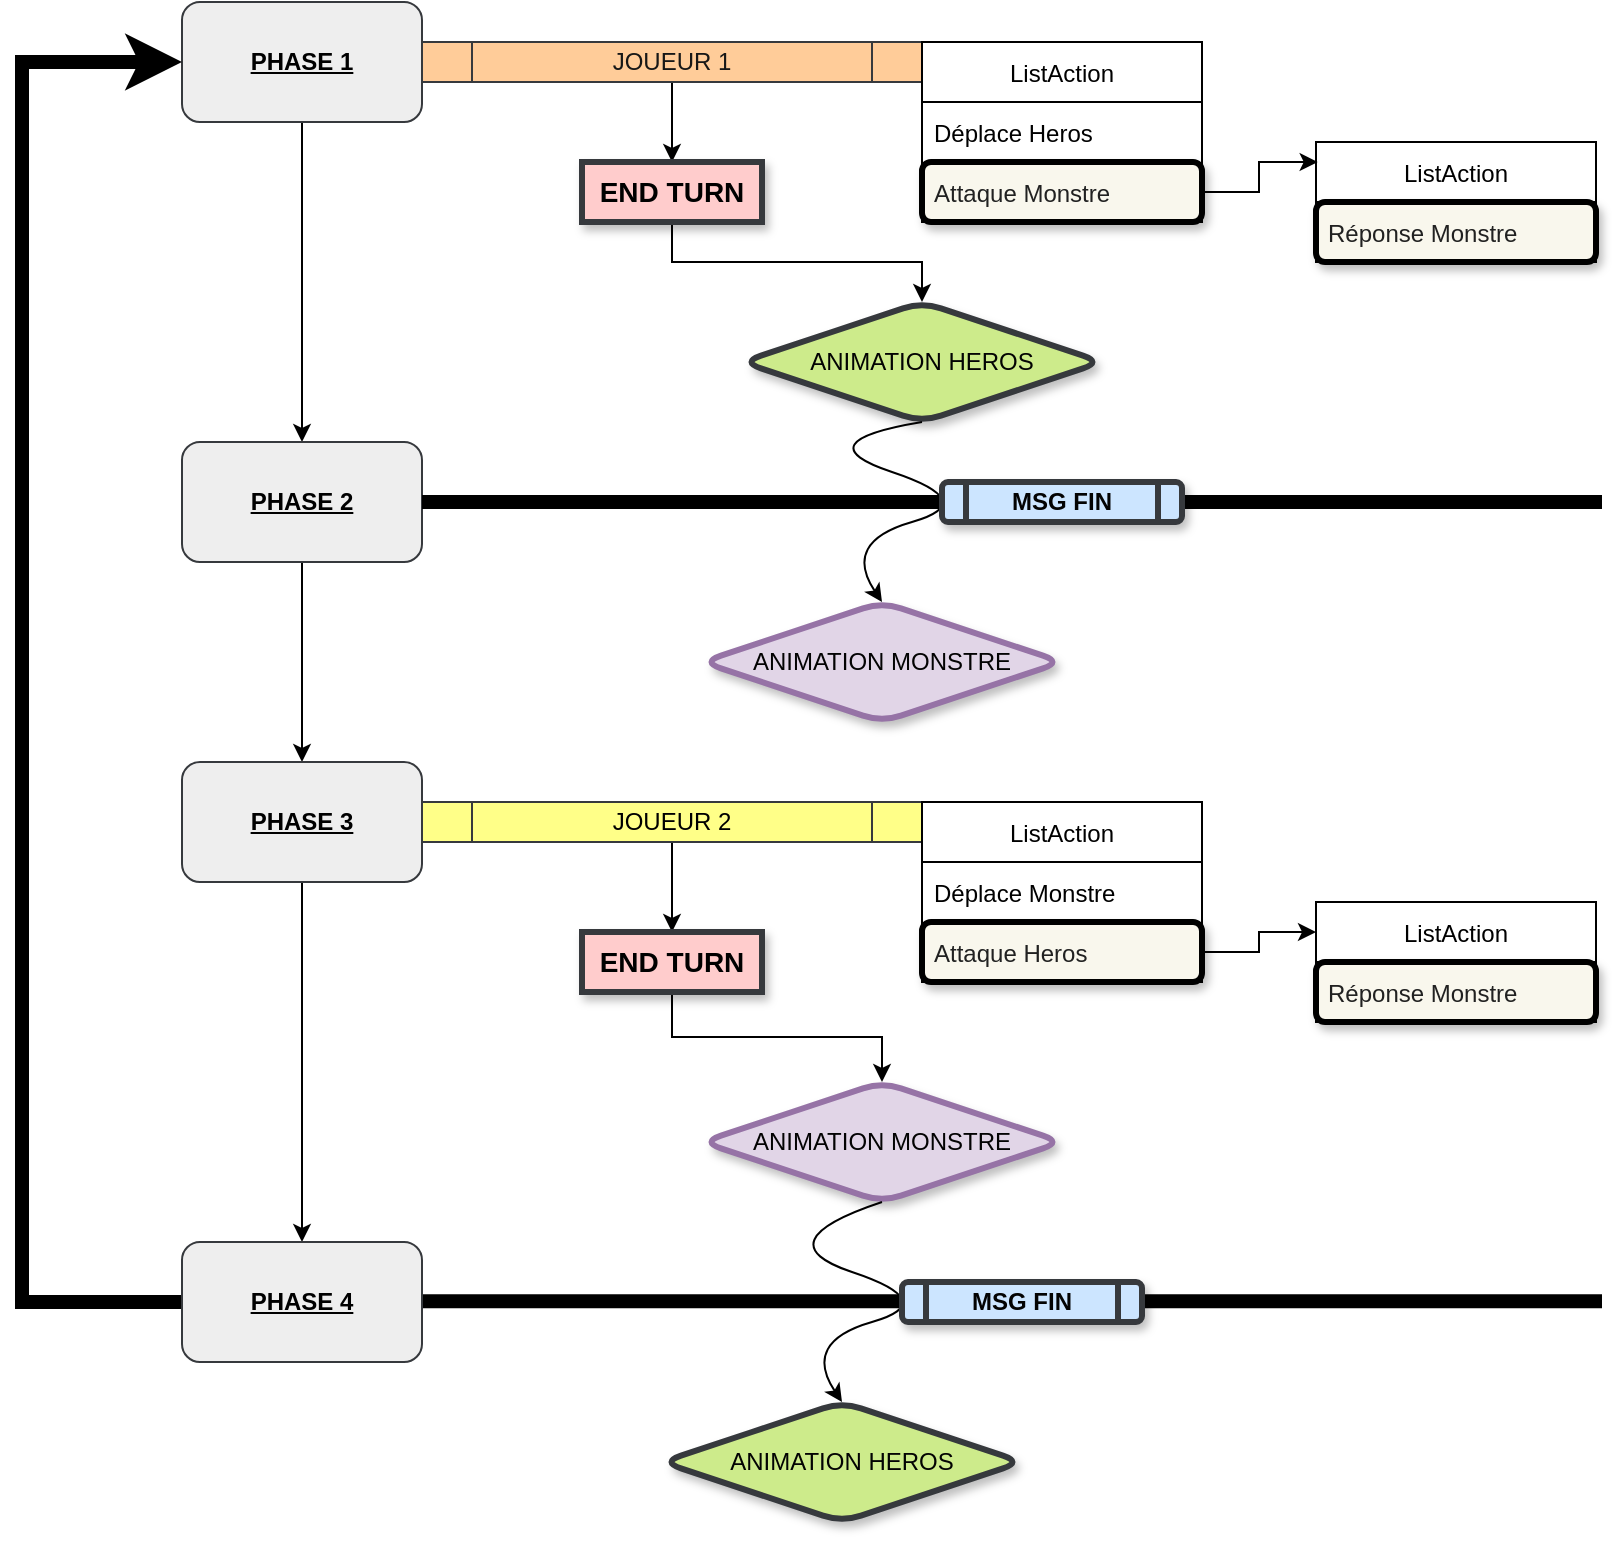 <mxfile version="16.1.0" type="device"><diagram id="TosW5P477tV-oERHhDZi" name="Page-1"><mxGraphModel dx="1185" dy="588" grid="1" gridSize="10" guides="1" tooltips="1" connect="1" arrows="1" fold="1" page="1" pageScale="1" pageWidth="827" pageHeight="1169" math="0" shadow="0"><root><mxCell id="0"/><mxCell id="1" parent="0"/><mxCell id="YRTcY2YyEi4c9JUwmMbp-57" value="" style="endArrow=none;html=1;rounded=0;fontColor=#000000;exitX=1;exitY=0.5;exitDx=0;exitDy=0;strokeWidth=7;" edge="1" parent="1"><mxGeometry width="50" height="50" relative="1" as="geometry"><mxPoint x="240" y="739.58" as="sourcePoint"/><mxPoint x="830" y="739.58" as="targetPoint"/></mxGeometry></mxCell><mxCell id="YRTcY2YyEi4c9JUwmMbp-31" style="edgeStyle=orthogonalEdgeStyle;curved=1;rounded=0;orthogonalLoop=1;jettySize=auto;html=1;entryX=0.5;entryY=0;entryDx=0;entryDy=0;fontColor=#050505;" edge="1" parent="1" source="YRTcY2YyEi4c9JUwmMbp-1" target="YRTcY2YyEi4c9JUwmMbp-2"><mxGeometry relative="1" as="geometry"/></mxCell><mxCell id="YRTcY2YyEi4c9JUwmMbp-1" value="PHASE 1" style="rounded=1;whiteSpace=wrap;html=1;fillColor=#eeeeee;strokeColor=#36393d;fontColor=#000000;fontStyle=5" vertex="1" parent="1"><mxGeometry x="120" y="90" width="120" height="60" as="geometry"/></mxCell><mxCell id="YRTcY2YyEi4c9JUwmMbp-32" style="edgeStyle=orthogonalEdgeStyle;curved=1;rounded=0;orthogonalLoop=1;jettySize=auto;html=1;fontColor=#050505;" edge="1" parent="1" source="YRTcY2YyEi4c9JUwmMbp-2" target="YRTcY2YyEi4c9JUwmMbp-3"><mxGeometry relative="1" as="geometry"/></mxCell><mxCell id="YRTcY2YyEi4c9JUwmMbp-2" value="PHASE 2" style="rounded=1;whiteSpace=wrap;html=1;fillColor=#eeeeee;strokeColor=#36393d;fontColor=#000000;fontStyle=5" vertex="1" parent="1"><mxGeometry x="120" y="310" width="120" height="60" as="geometry"/></mxCell><mxCell id="YRTcY2YyEi4c9JUwmMbp-33" style="edgeStyle=orthogonalEdgeStyle;curved=1;rounded=0;orthogonalLoop=1;jettySize=auto;html=1;entryX=0.5;entryY=0;entryDx=0;entryDy=0;fontColor=#050505;" edge="1" parent="1" source="YRTcY2YyEi4c9JUwmMbp-3" target="YRTcY2YyEi4c9JUwmMbp-4"><mxGeometry relative="1" as="geometry"/></mxCell><mxCell id="YRTcY2YyEi4c9JUwmMbp-3" value="PHASE 3" style="rounded=1;whiteSpace=wrap;html=1;fillColor=#eeeeee;strokeColor=#36393d;fontColor=#000000;fontStyle=5" vertex="1" parent="1"><mxGeometry x="120" y="470" width="120" height="60" as="geometry"/></mxCell><mxCell id="YRTcY2YyEi4c9JUwmMbp-58" style="edgeStyle=orthogonalEdgeStyle;rounded=0;orthogonalLoop=1;jettySize=auto;html=1;fontColor=#050505;strokeWidth=7;entryX=0;entryY=0.5;entryDx=0;entryDy=0;" edge="1" parent="1" source="YRTcY2YyEi4c9JUwmMbp-4" target="YRTcY2YyEi4c9JUwmMbp-1"><mxGeometry relative="1" as="geometry"><mxPoint x="100" y="120" as="targetPoint"/><Array as="points"><mxPoint x="40" y="740"/><mxPoint x="40" y="120"/></Array></mxGeometry></mxCell><mxCell id="YRTcY2YyEi4c9JUwmMbp-4" value="PHASE 4" style="rounded=1;whiteSpace=wrap;html=1;fillColor=#eeeeee;strokeColor=#36393d;fontColor=#000000;fontStyle=5" vertex="1" parent="1"><mxGeometry x="120" y="710" width="120" height="60" as="geometry"/></mxCell><mxCell id="YRTcY2YyEi4c9JUwmMbp-16" style="edgeStyle=orthogonalEdgeStyle;rounded=0;orthogonalLoop=1;jettySize=auto;html=1;fontColor=#000000;" edge="1" parent="1" source="YRTcY2YyEi4c9JUwmMbp-5" target="YRTcY2YyEi4c9JUwmMbp-15"><mxGeometry relative="1" as="geometry"/></mxCell><mxCell id="YRTcY2YyEi4c9JUwmMbp-5" value="JOUEUR 1" style="shape=process;whiteSpace=wrap;html=1;backgroundOutline=1;fillColor=#ffcc99;strokeColor=#36393d;fontColor=#171717;" vertex="1" parent="1"><mxGeometry x="240" y="110" width="250" height="20" as="geometry"/></mxCell><mxCell id="YRTcY2YyEi4c9JUwmMbp-6" value="ListAction" style="swimlane;fontStyle=0;childLayout=stackLayout;horizontal=1;startSize=30;horizontalStack=0;resizeParent=1;resizeParentMax=0;resizeLast=0;collapsible=1;marginBottom=0;" vertex="1" parent="1"><mxGeometry x="490" y="110" width="140" height="90" as="geometry"/></mxCell><mxCell id="YRTcY2YyEi4c9JUwmMbp-7" value="Déplace Heros" style="text;strokeColor=none;fillColor=none;align=left;verticalAlign=middle;spacingLeft=4;spacingRight=4;overflow=hidden;points=[[0,0.5],[1,0.5]];portConstraint=eastwest;rotatable=0;" vertex="1" parent="YRTcY2YyEi4c9JUwmMbp-6"><mxGeometry y="30" width="140" height="30" as="geometry"/></mxCell><mxCell id="YRTcY2YyEi4c9JUwmMbp-8" value="Attaque Monstre" style="text;align=left;verticalAlign=middle;spacingLeft=4;spacingRight=4;overflow=hidden;points=[[0,0.5],[1,0.5]];portConstraint=eastwest;rotatable=0;strokeWidth=3;perimeterSpacing=1;rounded=1;shadow=1;glass=0;fillColor=#f9f7ed;strokeColor=#000000;fontColor=#212121;" vertex="1" parent="YRTcY2YyEi4c9JUwmMbp-6"><mxGeometry y="60" width="140" height="30" as="geometry"/></mxCell><mxCell id="YRTcY2YyEi4c9JUwmMbp-10" value="ListAction" style="swimlane;fontStyle=0;childLayout=stackLayout;horizontal=1;startSize=30;horizontalStack=0;resizeParent=1;resizeParentMax=0;resizeLast=0;collapsible=1;marginBottom=0;" vertex="1" parent="1"><mxGeometry x="687" y="160" width="140" height="60" as="geometry"/></mxCell><mxCell id="YRTcY2YyEi4c9JUwmMbp-12" value="Réponse Monstre" style="text;align=left;verticalAlign=middle;spacingLeft=4;spacingRight=4;overflow=hidden;points=[[0,0.5],[1,0.5]];portConstraint=eastwest;rotatable=0;strokeWidth=3;perimeterSpacing=1;rounded=1;shadow=1;glass=0;fillColor=#f9f7ed;strokeColor=#000000;fontColor=#212121;" vertex="1" parent="YRTcY2YyEi4c9JUwmMbp-10"><mxGeometry y="30" width="140" height="30" as="geometry"/></mxCell><mxCell id="YRTcY2YyEi4c9JUwmMbp-14" style="edgeStyle=orthogonalEdgeStyle;rounded=0;orthogonalLoop=1;jettySize=auto;html=1;entryX=0.006;entryY=0.167;entryDx=0;entryDy=0;entryPerimeter=0;fontColor=#212121;" edge="1" parent="1" source="YRTcY2YyEi4c9JUwmMbp-8" target="YRTcY2YyEi4c9JUwmMbp-10"><mxGeometry relative="1" as="geometry"/></mxCell><mxCell id="YRTcY2YyEi4c9JUwmMbp-18" style="edgeStyle=orthogonalEdgeStyle;rounded=0;orthogonalLoop=1;jettySize=auto;html=1;fontColor=#000000;" edge="1" parent="1" source="YRTcY2YyEi4c9JUwmMbp-15" target="YRTcY2YyEi4c9JUwmMbp-23"><mxGeometry relative="1" as="geometry"><mxPoint x="364.96" y="250" as="targetPoint"/></mxGeometry></mxCell><mxCell id="YRTcY2YyEi4c9JUwmMbp-15" value="END TURN" style="rounded=0;whiteSpace=wrap;html=1;shadow=1;glass=0;strokeColor=#36393d;strokeWidth=3;fillColor=#ffcccc;fontColor=#000000;fontStyle=1;fontSize=14;" vertex="1" parent="1"><mxGeometry x="320" y="170" width="90" height="30" as="geometry"/></mxCell><mxCell id="YRTcY2YyEi4c9JUwmMbp-17" value="" style="endArrow=none;html=1;rounded=0;fontColor=#000000;exitX=1;exitY=0.5;exitDx=0;exitDy=0;strokeWidth=7;" edge="1" parent="1" source="YRTcY2YyEi4c9JUwmMbp-2"><mxGeometry width="50" height="50" relative="1" as="geometry"><mxPoint x="350" y="390" as="sourcePoint"/><mxPoint x="830" y="340" as="targetPoint"/></mxGeometry></mxCell><mxCell id="YRTcY2YyEi4c9JUwmMbp-23" value="ANIMATION HEROS" style="rhombus;whiteSpace=wrap;html=1;rounded=1;shadow=1;glass=0;strokeColor=#36393d;strokeWidth=3;fillColor=#cdeb8b;fontColor=#030303;" vertex="1" parent="1"><mxGeometry x="400" y="240" width="180" height="60" as="geometry"/></mxCell><mxCell id="YRTcY2YyEi4c9JUwmMbp-27" value="" style="curved=1;endArrow=classic;html=1;rounded=0;fontColor=#000000;exitX=0.5;exitY=1;exitDx=0;exitDy=0;entryX=0.5;entryY=0;entryDx=0;entryDy=0;" edge="1" parent="1" source="YRTcY2YyEi4c9JUwmMbp-23" target="YRTcY2YyEi4c9JUwmMbp-28"><mxGeometry width="50" height="50" relative="1" as="geometry"><mxPoint x="374" y="320" as="sourcePoint"/><mxPoint x="470" y="410" as="targetPoint"/><Array as="points"><mxPoint x="430" y="310"/><mxPoint x="520" y="340"/><mxPoint x="450" y="360"/><mxPoint x="470" y="390"/></Array></mxGeometry></mxCell><mxCell id="YRTcY2YyEi4c9JUwmMbp-28" value="ANIMATION MONSTRE" style="rhombus;whiteSpace=wrap;html=1;rounded=1;shadow=1;glass=0;strokeColor=#9673a6;strokeWidth=3;fillColor=#e1d5e7;fontColor=#030303;" vertex="1" parent="1"><mxGeometry x="380" y="390" width="180" height="60" as="geometry"/></mxCell><mxCell id="YRTcY2YyEi4c9JUwmMbp-29" value="MSG FIN" style="shape=process;whiteSpace=wrap;html=1;backgroundOutline=1;rounded=1;shadow=1;glass=0;strokeColor=#36393d;strokeWidth=3;fillColor=#cce5ff;fontColor=#030303;fontStyle=1" vertex="1" parent="1"><mxGeometry x="500" y="330" width="120" height="20" as="geometry"/></mxCell><mxCell id="YRTcY2YyEi4c9JUwmMbp-36" style="edgeStyle=orthogonalEdgeStyle;curved=1;rounded=0;orthogonalLoop=1;jettySize=auto;html=1;entryX=0.5;entryY=0;entryDx=0;entryDy=0;fontColor=#050505;" edge="1" parent="1" source="YRTcY2YyEi4c9JUwmMbp-34" target="YRTcY2YyEi4c9JUwmMbp-35"><mxGeometry relative="1" as="geometry"/></mxCell><mxCell id="YRTcY2YyEi4c9JUwmMbp-34" value="JOUEUR 2" style="shape=process;whiteSpace=wrap;html=1;backgroundOutline=1;fillColor=#ffff88;strokeColor=#36393d;fontColor=#000000;" vertex="1" parent="1"><mxGeometry x="240" y="490" width="250" height="20" as="geometry"/></mxCell><mxCell id="YRTcY2YyEi4c9JUwmMbp-53" style="edgeStyle=orthogonalEdgeStyle;rounded=0;orthogonalLoop=1;jettySize=auto;html=1;fontColor=#050505;" edge="1" parent="1" source="YRTcY2YyEi4c9JUwmMbp-35" target="YRTcY2YyEi4c9JUwmMbp-52"><mxGeometry relative="1" as="geometry"/></mxCell><mxCell id="YRTcY2YyEi4c9JUwmMbp-35" value="END TURN" style="rounded=0;whiteSpace=wrap;html=1;shadow=1;glass=0;strokeColor=#36393d;strokeWidth=3;fillColor=#ffcccc;fontColor=#000000;fontStyle=1;fontSize=14;" vertex="1" parent="1"><mxGeometry x="320" y="555" width="90" height="30" as="geometry"/></mxCell><mxCell id="YRTcY2YyEi4c9JUwmMbp-38" value="ListAction" style="swimlane;fontStyle=0;childLayout=stackLayout;horizontal=1;startSize=30;horizontalStack=0;resizeParent=1;resizeParentMax=0;resizeLast=0;collapsible=1;marginBottom=0;" vertex="1" parent="1"><mxGeometry x="490" y="490" width="140" height="90" as="geometry"/></mxCell><mxCell id="YRTcY2YyEi4c9JUwmMbp-39" value="Déplace Monstre" style="text;strokeColor=none;fillColor=none;align=left;verticalAlign=middle;spacingLeft=4;spacingRight=4;overflow=hidden;points=[[0,0.5],[1,0.5]];portConstraint=eastwest;rotatable=0;" vertex="1" parent="YRTcY2YyEi4c9JUwmMbp-38"><mxGeometry y="30" width="140" height="30" as="geometry"/></mxCell><mxCell id="YRTcY2YyEi4c9JUwmMbp-40" value="Attaque Heros" style="text;align=left;verticalAlign=middle;spacingLeft=4;spacingRight=4;overflow=hidden;points=[[0,0.5],[1,0.5]];portConstraint=eastwest;rotatable=0;strokeWidth=3;perimeterSpacing=1;rounded=1;shadow=1;glass=0;fillColor=#f9f7ed;strokeColor=#000000;fontColor=#212121;" vertex="1" parent="YRTcY2YyEi4c9JUwmMbp-38"><mxGeometry y="60" width="140" height="30" as="geometry"/></mxCell><mxCell id="YRTcY2YyEi4c9JUwmMbp-41" value="ListAction" style="swimlane;fontStyle=0;childLayout=stackLayout;horizontal=1;startSize=30;horizontalStack=0;resizeParent=1;resizeParentMax=0;resizeLast=0;collapsible=1;marginBottom=0;" vertex="1" parent="1"><mxGeometry x="687" y="540" width="140" height="60" as="geometry"/></mxCell><mxCell id="YRTcY2YyEi4c9JUwmMbp-42" value="Réponse Monstre" style="text;align=left;verticalAlign=middle;spacingLeft=4;spacingRight=4;overflow=hidden;points=[[0,0.5],[1,0.5]];portConstraint=eastwest;rotatable=0;strokeWidth=3;perimeterSpacing=1;rounded=1;shadow=1;glass=0;fillColor=#f9f7ed;strokeColor=#000000;fontColor=#212121;" vertex="1" parent="YRTcY2YyEi4c9JUwmMbp-41"><mxGeometry y="30" width="140" height="30" as="geometry"/></mxCell><mxCell id="YRTcY2YyEi4c9JUwmMbp-51" style="edgeStyle=orthogonalEdgeStyle;rounded=0;orthogonalLoop=1;jettySize=auto;html=1;entryX=0;entryY=0.25;entryDx=0;entryDy=0;fontColor=#050505;" edge="1" parent="1" source="YRTcY2YyEi4c9JUwmMbp-40" target="YRTcY2YyEi4c9JUwmMbp-41"><mxGeometry relative="1" as="geometry"/></mxCell><mxCell id="YRTcY2YyEi4c9JUwmMbp-52" value="ANIMATION MONSTRE" style="rhombus;whiteSpace=wrap;html=1;rounded=1;shadow=1;glass=0;strokeColor=#9673a6;strokeWidth=3;fillColor=#e1d5e7;fontColor=#030303;" vertex="1" parent="1"><mxGeometry x="380" y="630" width="180" height="60" as="geometry"/></mxCell><mxCell id="YRTcY2YyEi4c9JUwmMbp-54" value="" style="curved=1;endArrow=classic;html=1;rounded=0;fontColor=#000000;exitX=0.5;exitY=1;exitDx=0;exitDy=0;entryX=0.5;entryY=0;entryDx=0;entryDy=0;" edge="1" parent="1" source="YRTcY2YyEi4c9JUwmMbp-52" target="YRTcY2YyEi4c9JUwmMbp-56"><mxGeometry width="50" height="50" relative="1" as="geometry"><mxPoint x="470" y="700" as="sourcePoint"/><mxPoint x="450" y="790" as="targetPoint"/><Array as="points"><mxPoint x="410" y="710"/><mxPoint x="500" y="740"/><mxPoint x="430" y="760"/><mxPoint x="450" y="790"/></Array></mxGeometry></mxCell><mxCell id="YRTcY2YyEi4c9JUwmMbp-55" value="MSG FIN" style="shape=process;whiteSpace=wrap;html=1;backgroundOutline=1;rounded=1;shadow=1;glass=0;strokeColor=#36393d;strokeWidth=3;fillColor=#cce5ff;fontColor=#030303;fontStyle=1" vertex="1" parent="1"><mxGeometry x="480" y="730" width="120" height="20" as="geometry"/></mxCell><mxCell id="YRTcY2YyEi4c9JUwmMbp-56" value="ANIMATION HEROS" style="rhombus;whiteSpace=wrap;html=1;rounded=1;shadow=1;glass=0;strokeColor=#36393d;strokeWidth=3;fillColor=#cdeb8b;fontColor=#030303;" vertex="1" parent="1"><mxGeometry x="360" y="790" width="180" height="60" as="geometry"/></mxCell></root></mxGraphModel></diagram></mxfile>